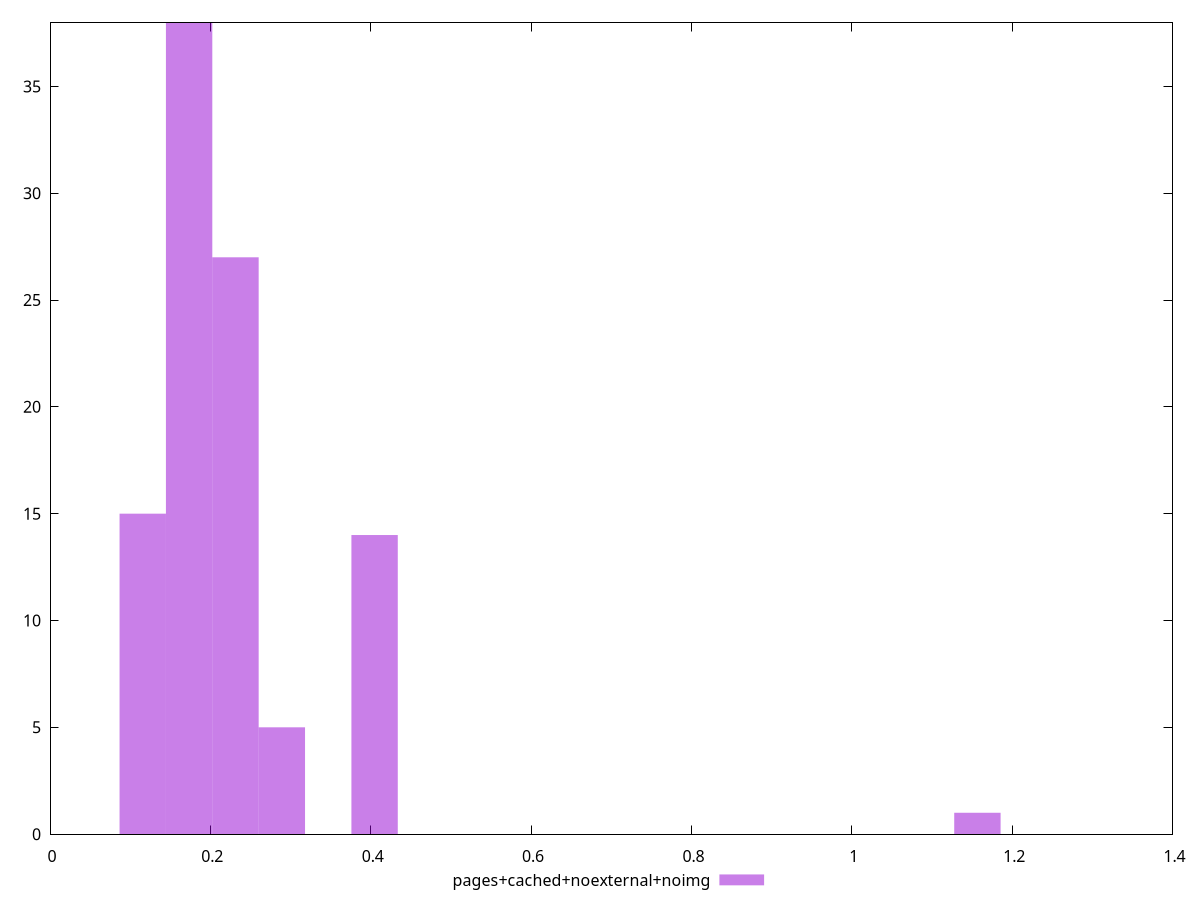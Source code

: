 $_pagesCachedNoexternalNoimg <<EOF
0.404838208890265 14
0.11566805968293285 15
0.2313361193658657 27
0.17350208952439927 38
0.28917014920733214 5
1.1566805968293286 1
EOF
set key outside below
set terminal pngcairo
set output "report_00004_2020-11-02T20-21-41.718Z/cumulative-layout-shift/pages+cached+noexternal+noimg//raw_hist.png"
set yrange [0:38]
set boxwidth 0.057834029841466426
set style fill transparent solid 0.5 noborder
plot $_pagesCachedNoexternalNoimg title "pages+cached+noexternal+noimg" with boxes ,
